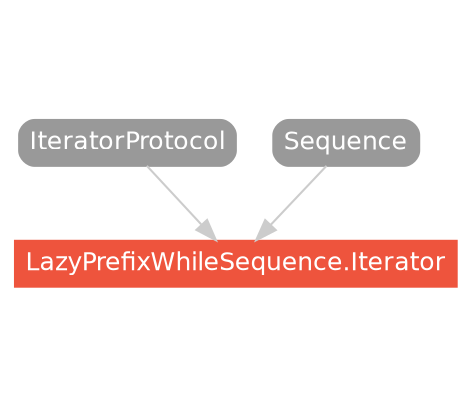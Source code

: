 strict digraph "LazyPrefixWhileSequence.Iterator - Type Hierarchy - SwiftDoc.org" {
    pad="0.1,0.8"
    node [shape=box, style="filled,rounded", color="#999999", fillcolor="#999999", fontcolor=white, fontname=Helvetica, fontnames="Helvetica,sansserif", fontsize=12, margin="0.07,0.05", height="0.3"]
    edge [color="#cccccc"]
    "IteratorProtocol" [URL="/protocol/IteratorProtocol/hierarchy/"]
    "LazyPrefixWhileSequence.Iterator" [URL="/type/LazyPrefixWhileSequence.Iterator/", style="filled", fillcolor="#ee543d", color="#ee543d"]
    "Sequence" [URL="/protocol/Sequence/hierarchy/"]    "IteratorProtocol" -> "LazyPrefixWhileSequence.Iterator"
    "Sequence" -> "LazyPrefixWhileSequence.Iterator"
    subgraph Types {
        rank = max; "LazyPrefixWhileSequence.Iterator";
    }
}